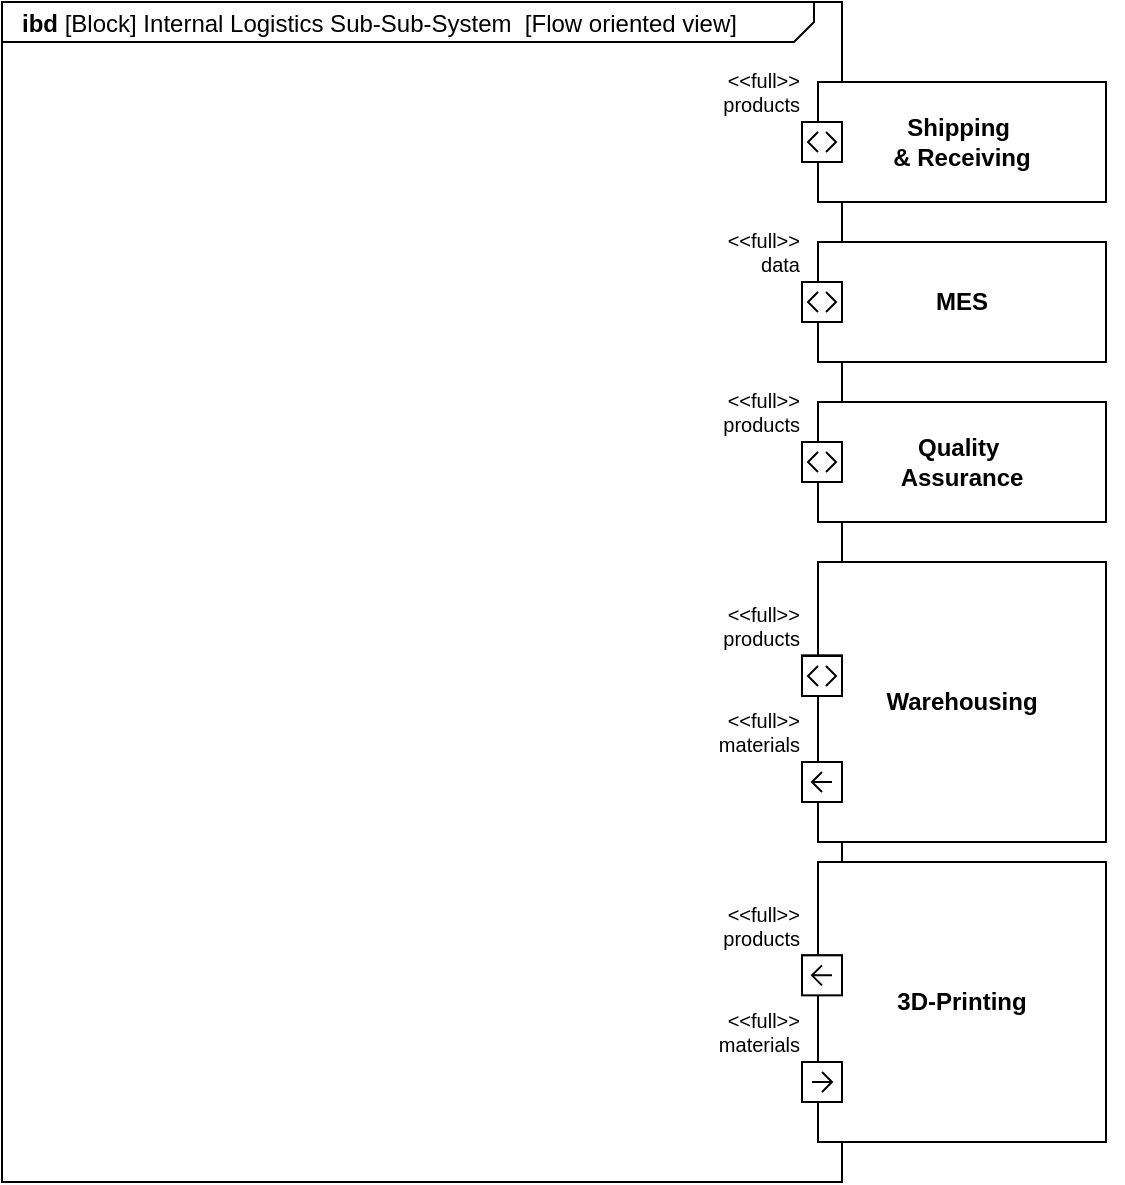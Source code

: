 <mxfile version="24.8.1">
  <diagram name="Seite-1" id="jI7MvivBW4wJyojLt8Jf">
    <mxGraphModel dx="952" dy="637" grid="1" gridSize="10" guides="1" tooltips="1" connect="1" arrows="1" fold="1" page="1" pageScale="1" pageWidth="827" pageHeight="1169" math="0" shadow="0">
      <root>
        <mxCell id="0" />
        <mxCell id="1" parent="0" />
        <mxCell id="MTa_AIZH51s-TqAGsz_J-1" value="&lt;p style=&quot;margin:0px;margin-top:4px;margin-left:10px;text-align:left;&quot;&gt;&lt;b&gt;ibd&lt;/b&gt; [Block] Internal Logistics Sub-Sub-System&amp;nbsp; [Flow oriented view]&lt;br&gt;&lt;/p&gt;" style="html=1;shape=mxgraph.sysml.package;labelX=406;align=left;spacingLeft=10;overflow=fill;recursiveResize=0;" vertex="1" parent="1">
          <mxGeometry x="110" y="120" width="420" height="590" as="geometry" />
        </mxCell>
        <mxCell id="MTa_AIZH51s-TqAGsz_J-15" value="MES" style="html=1;shape=mxgraph.sysml.port1;fontStyle=1;whiteSpace=wrap;align=center;" vertex="1" parent="1">
          <mxGeometry x="510" y="240" width="160" height="60" as="geometry" />
        </mxCell>
        <mxCell id="MTa_AIZH51s-TqAGsz_J-16" value="&amp;lt;&amp;lt;full&amp;gt;&amp;gt;&lt;br&gt;data" style="strokeColor=inherit;fillColor=inherit;gradientColor=inherit;shape=rect;points=[[0,0.5,0]];html=1;resizable=1;align=right;verticalAlign=bottom;labelPosition=left;verticalLabelPosition=top;labelBackgroundColor=none;fontSize=10;paart=1;" vertex="1" parent="MTa_AIZH51s-TqAGsz_J-15">
          <mxGeometry y="20" width="20" height="20" as="geometry" />
        </mxCell>
        <mxCell id="MTa_AIZH51s-TqAGsz_J-40" value="" style="html=1;shape=mxgraph.sysml.port;sysMLPortType=doubleH;" vertex="1" parent="MTa_AIZH51s-TqAGsz_J-15">
          <mxGeometry y="20" width="20" height="20" as="geometry" />
        </mxCell>
        <mxCell id="MTa_AIZH51s-TqAGsz_J-17" value="&lt;div&gt;Shipping&amp;nbsp;&lt;/div&gt;&lt;div&gt;&amp;amp; Receiving&lt;/div&gt;" style="html=1;shape=mxgraph.sysml.port1;fontStyle=1;whiteSpace=wrap;align=center;" vertex="1" parent="1">
          <mxGeometry x="510" y="160" width="160" height="60" as="geometry" />
        </mxCell>
        <mxCell id="MTa_AIZH51s-TqAGsz_J-18" value="&lt;div&gt;&amp;lt;&amp;lt;full&amp;gt;&amp;gt;&lt;/div&gt;&lt;div&gt;products&lt;/div&gt;" style="strokeColor=inherit;fillColor=inherit;gradientColor=inherit;shape=rect;points=[[0,0.5,0]];html=1;resizable=1;align=right;verticalAlign=bottom;labelPosition=left;verticalLabelPosition=top;labelBackgroundColor=none;fontSize=10;paart=1;" vertex="1" parent="MTa_AIZH51s-TqAGsz_J-17">
          <mxGeometry y="20" width="20" height="20" as="geometry" />
        </mxCell>
        <mxCell id="MTa_AIZH51s-TqAGsz_J-33" value="" style="html=1;shape=mxgraph.sysml.port;sysMLPortType=doubleH;" vertex="1" parent="MTa_AIZH51s-TqAGsz_J-17">
          <mxGeometry y="20" width="20" height="20" as="geometry" />
        </mxCell>
        <mxCell id="MTa_AIZH51s-TqAGsz_J-19" value="&lt;div&gt;Quality&amp;nbsp;&lt;/div&gt;&lt;div&gt;Assurance&lt;/div&gt;" style="html=1;shape=mxgraph.sysml.port1;fontStyle=1;whiteSpace=wrap;align=center;" vertex="1" parent="1">
          <mxGeometry x="510" y="320" width="160" height="60" as="geometry" />
        </mxCell>
        <mxCell id="MTa_AIZH51s-TqAGsz_J-20" value="&lt;div&gt;&amp;lt;&amp;lt;full&amp;gt;&amp;gt;&lt;/div&gt;&lt;div&gt;products&lt;/div&gt;" style="strokeColor=inherit;fillColor=inherit;gradientColor=inherit;shape=mxgraph.sysml.port;html=1;resizable=1;align=right;verticalAlign=bottom;labelPosition=left;verticalLabelPosition=top;labelBackgroundColor=none;fontSize=10;paart=1;sysMLPortType=doubleH;" vertex="1" parent="MTa_AIZH51s-TqAGsz_J-19">
          <mxGeometry y="20" width="20" height="20" as="geometry" />
        </mxCell>
        <mxCell id="MTa_AIZH51s-TqAGsz_J-21" value="Warehousing" style="html=1;shape=mxgraph.sysml.port1;fontStyle=1;whiteSpace=wrap;align=center;" vertex="1" parent="1">
          <mxGeometry x="510" y="400" width="160" height="140" as="geometry" />
        </mxCell>
        <mxCell id="MTa_AIZH51s-TqAGsz_J-22" value="&lt;div&gt;&amp;lt;&amp;lt;full&amp;gt;&amp;gt;&lt;/div&gt;&lt;div&gt;products&lt;br&gt;&lt;/div&gt;" style="strokeColor=inherit;fillColor=inherit;gradientColor=inherit;shape=rect;points=[[0,0.5,0]];html=1;resizable=1;align=right;verticalAlign=bottom;labelPosition=left;verticalLabelPosition=top;labelBackgroundColor=none;fontSize=10;paart=1;" vertex="1" parent="MTa_AIZH51s-TqAGsz_J-21">
          <mxGeometry y="46.67" width="20" height="13.33" as="geometry" />
        </mxCell>
        <mxCell id="MTa_AIZH51s-TqAGsz_J-23" value="&lt;div&gt;&amp;lt;&amp;lt;full&amp;gt;&amp;gt;&lt;/div&gt;&lt;div&gt;materials&lt;/div&gt;" style="strokeColor=inherit;fillColor=inherit;gradientColor=inherit;shape=rect;points=[[0,0.5,0]];html=1;resizable=1;align=right;verticalAlign=bottom;labelPosition=left;verticalLabelPosition=top;labelBackgroundColor=none;fontSize=10;paart=1;" vertex="1" parent="MTa_AIZH51s-TqAGsz_J-21">
          <mxGeometry y="100" width="20" height="20" as="geometry" />
        </mxCell>
        <mxCell id="MTa_AIZH51s-TqAGsz_J-34" value="" style="html=1;shape=mxgraph.sysml.port;sysMLPortType=doubleH;" vertex="1" parent="MTa_AIZH51s-TqAGsz_J-21">
          <mxGeometry y="47" width="20" height="20" as="geometry" />
        </mxCell>
        <mxCell id="MTa_AIZH51s-TqAGsz_J-35" value="" style="html=1;shape=mxgraph.sysml.port;sysMLPortType=flowN;rotation=-90;" vertex="1" parent="MTa_AIZH51s-TqAGsz_J-21">
          <mxGeometry y="100" width="20" height="20" as="geometry" />
        </mxCell>
        <mxCell id="MTa_AIZH51s-TqAGsz_J-24" value="3D-Printing" style="html=1;shape=mxgraph.sysml.port1;fontStyle=1;whiteSpace=wrap;align=center;" vertex="1" parent="1">
          <mxGeometry x="510" y="550" width="160" height="140" as="geometry" />
        </mxCell>
        <mxCell id="MTa_AIZH51s-TqAGsz_J-25" value="&lt;div&gt;&amp;lt;&amp;lt;full&amp;gt;&amp;gt;&lt;/div&gt;&lt;div&gt;products&lt;br&gt;&lt;/div&gt;" style="strokeColor=inherit;fillColor=inherit;gradientColor=inherit;shape=rect;points=[[0,0.5,0]];html=1;resizable=1;align=right;verticalAlign=bottom;labelPosition=left;verticalLabelPosition=top;labelBackgroundColor=none;fontSize=10;paart=1;" vertex="1" parent="MTa_AIZH51s-TqAGsz_J-24">
          <mxGeometry y="46.67" width="20" height="13.33" as="geometry" />
        </mxCell>
        <mxCell id="MTa_AIZH51s-TqAGsz_J-26" value="&lt;div&gt;&amp;lt;&amp;lt;full&amp;gt;&amp;gt;&lt;/div&gt;&lt;div&gt;materials&lt;/div&gt;" style="strokeColor=inherit;fillColor=inherit;gradientColor=inherit;shape=rect;points=[[0,0.5,0]];html=1;resizable=1;align=right;verticalAlign=bottom;labelPosition=left;verticalLabelPosition=top;labelBackgroundColor=none;fontSize=10;paart=1;" vertex="1" parent="MTa_AIZH51s-TqAGsz_J-24">
          <mxGeometry y="100" width="20" height="20" as="geometry" />
        </mxCell>
        <mxCell id="MTa_AIZH51s-TqAGsz_J-37" value="" style="html=1;shape=mxgraph.sysml.port;sysMLPortType=flowN;rotation=90;" vertex="1" parent="MTa_AIZH51s-TqAGsz_J-24">
          <mxGeometry y="100" width="20" height="20" as="geometry" />
        </mxCell>
        <mxCell id="MTa_AIZH51s-TqAGsz_J-39" value="" style="html=1;shape=mxgraph.sysml.port;sysMLPortType=flowN;rotation=-90;" vertex="1" parent="MTa_AIZH51s-TqAGsz_J-24">
          <mxGeometry y="46.67" width="20" height="20" as="geometry" />
        </mxCell>
      </root>
    </mxGraphModel>
  </diagram>
</mxfile>
